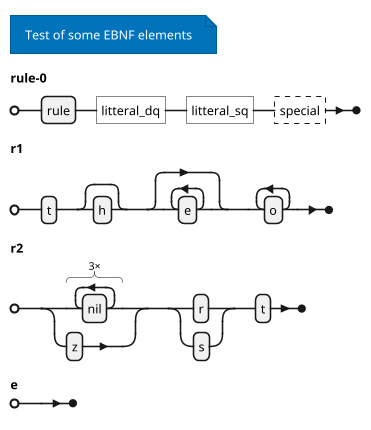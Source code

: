 ' Do not edit
' Theme Gallery
' autogenerated by script
'
@startebnf
!theme aws-orange
(* Test of some EBNF elements *)
rule-0 = rule, "litteral_dq", 'litteral_sq', ?special?;
r1 = t, [h], {e}, {o}-;
r2 =(3 * nil | z), (r | s), t;
e = ;
@endebnf
